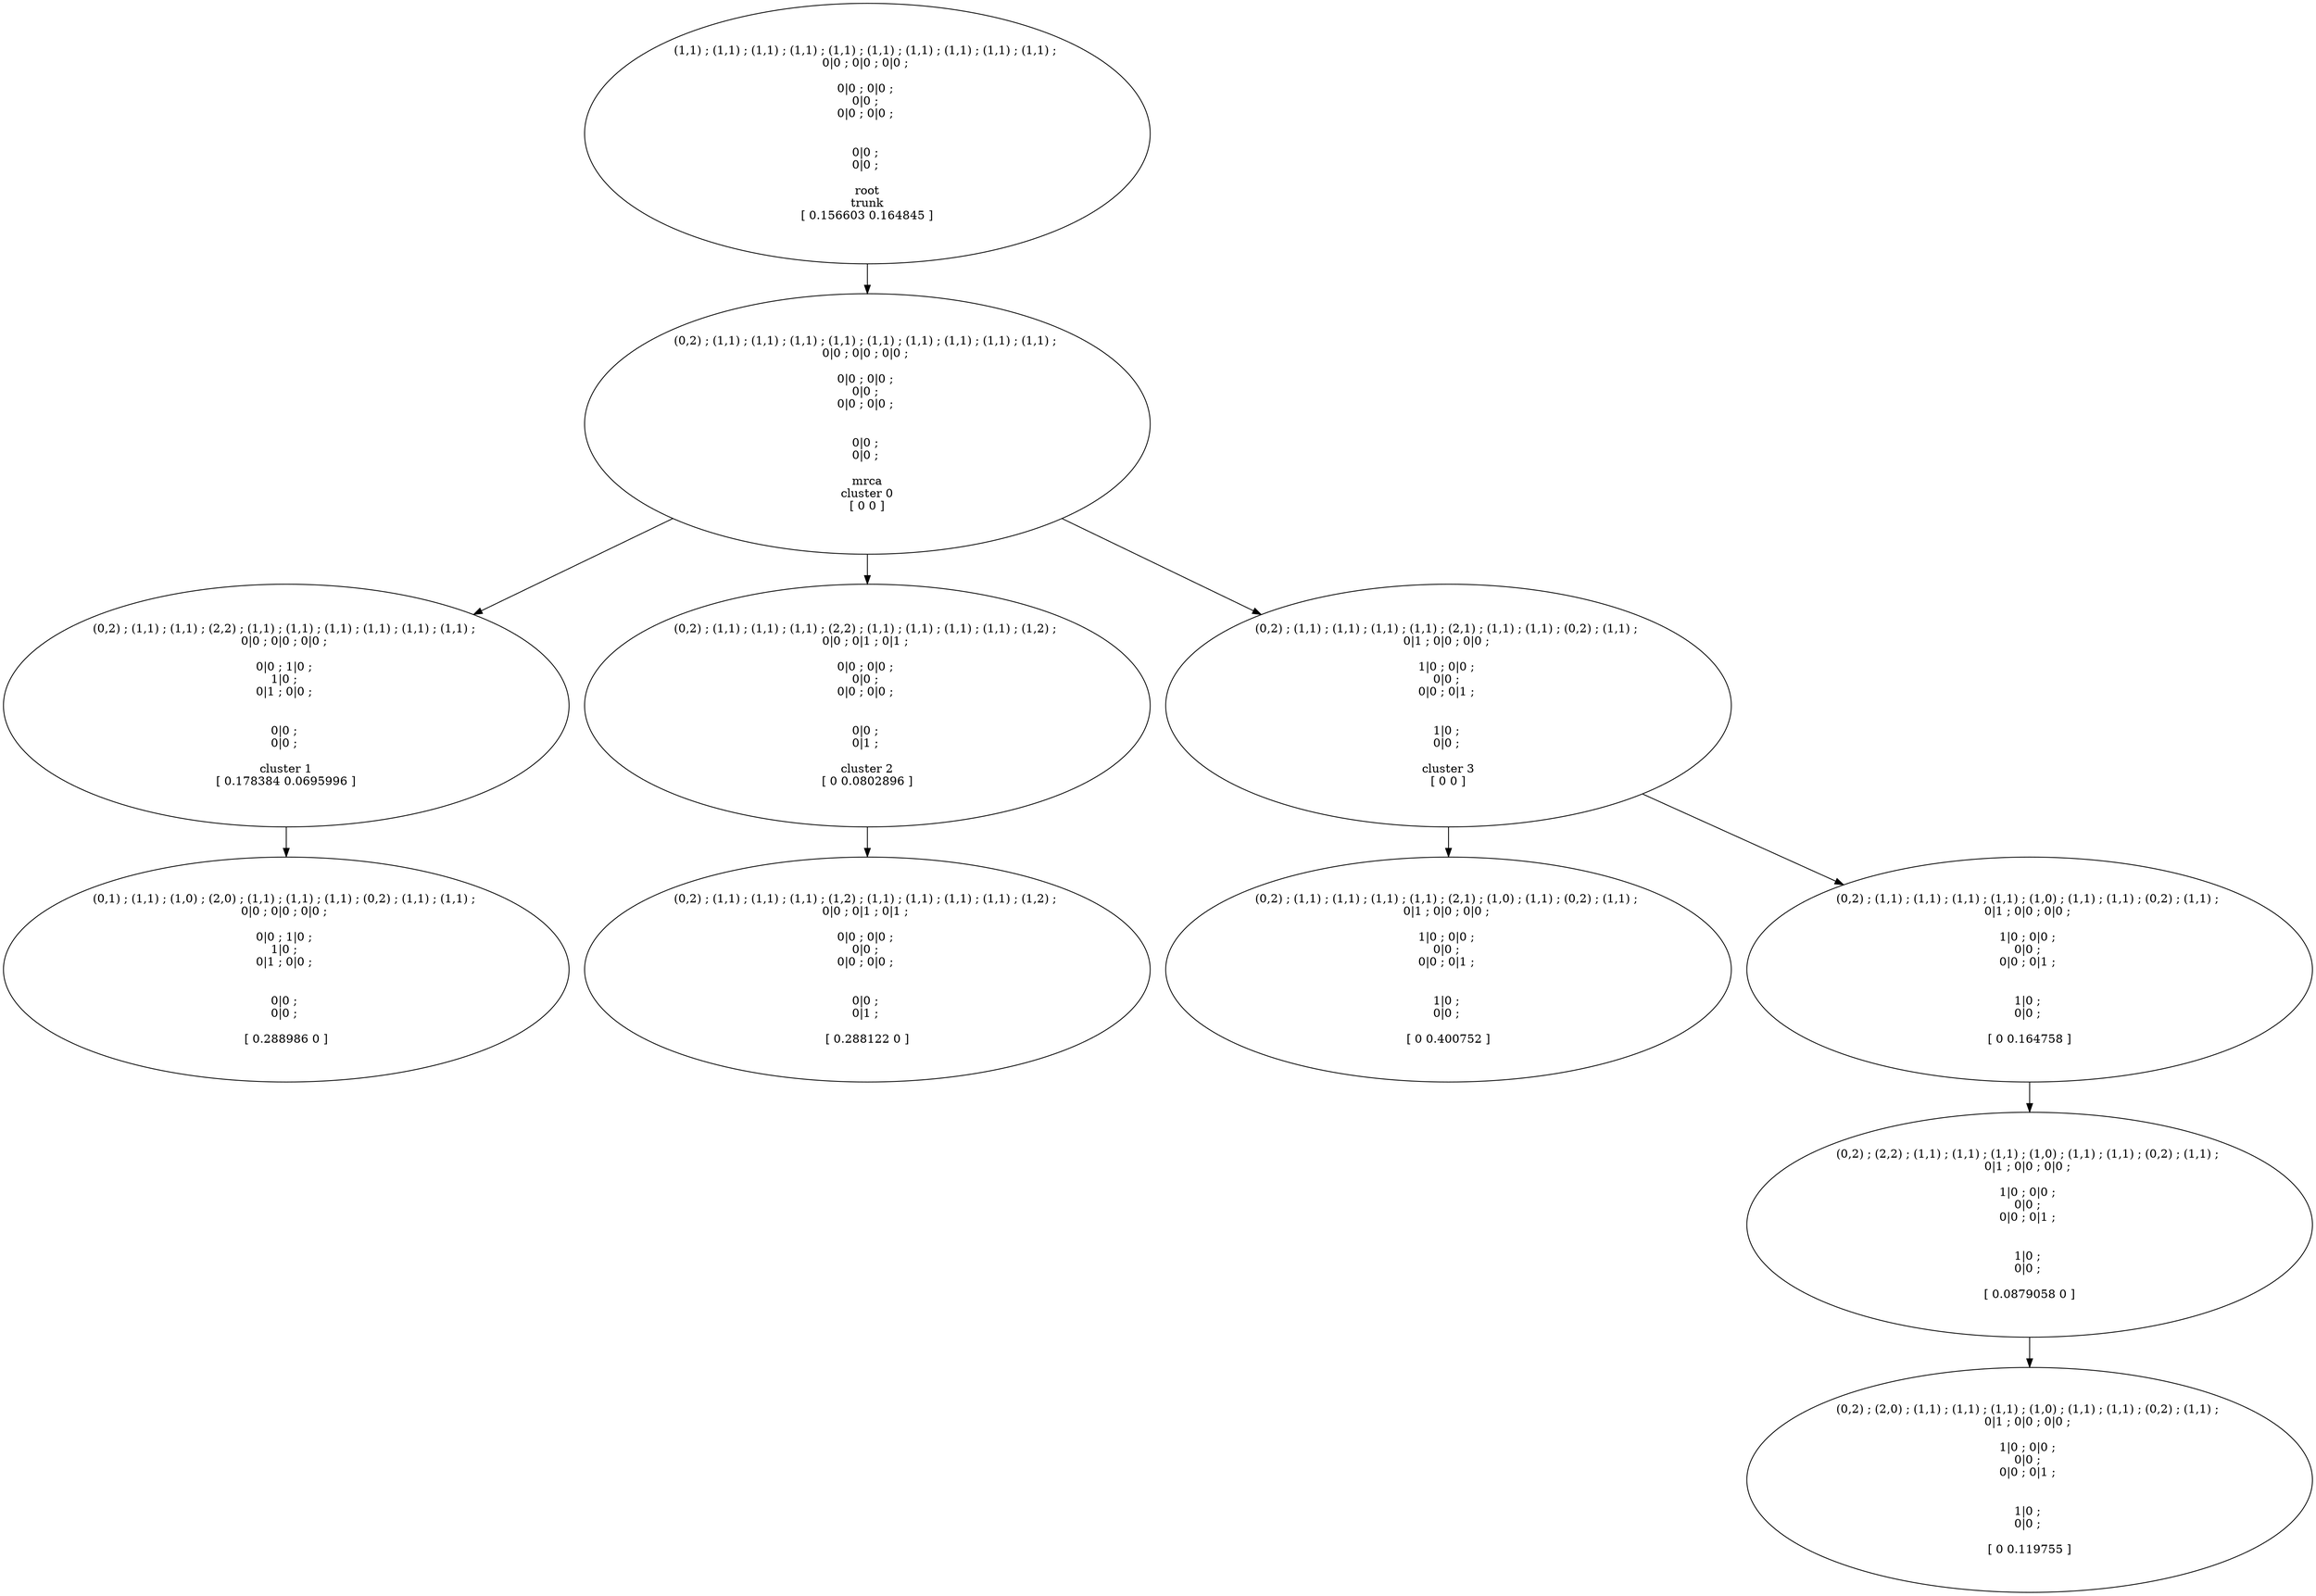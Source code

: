 digraph T {
	19 [label="(1,1) ; (1,1) ; (1,1) ; (1,1) ; (1,1) ; (1,1) ; (1,1) ; (1,1) ; (1,1) ; (1,1) ; \n0|0 ; 0|0 ; 0|0 ; \n\n0|0 ; 0|0 ; \n0|0 ; \n0|0 ; 0|0 ; \n\n\n0|0 ; \n0|0 ; \n\nroot\ntrunk\n[ 0.156603 0.164845 ]"]
	18 [label="(0,2) ; (2,2) ; (1,1) ; (1,1) ; (1,1) ; (1,0) ; (1,1) ; (1,1) ; (0,2) ; (1,1) ; \n0|1 ; 0|0 ; 0|0 ; \n\n1|0 ; 0|0 ; \n0|0 ; \n0|0 ; 0|1 ; \n\n\n1|0 ; \n0|0 ; \n\n[ 0.0879058 0 ]"]
	17 [label="(0,2) ; (2,0) ; (1,1) ; (1,1) ; (1,1) ; (1,0) ; (1,1) ; (1,1) ; (0,2) ; (1,1) ; \n0|1 ; 0|0 ; 0|0 ; \n\n1|0 ; 0|0 ; \n0|0 ; \n0|0 ; 0|1 ; \n\n\n1|0 ; \n0|0 ; \n\n[ 0 0.119755 ]"]
	16 [label="(0,2) ; (1,1) ; (1,1) ; (2,2) ; (1,1) ; (1,1) ; (1,1) ; (1,1) ; (1,1) ; (1,1) ; \n0|0 ; 0|0 ; 0|0 ; \n\n0|0 ; 1|0 ; \n1|0 ; \n0|1 ; 0|0 ; \n\n\n0|0 ; \n0|0 ; \n\ncluster 1\n[ 0.178384 0.0695996 ]"]
	13 [label="(0,2) ; (1,1) ; (1,1) ; (1,1) ; (2,2) ; (1,1) ; (1,1) ; (1,1) ; (1,1) ; (1,2) ; \n0|0 ; 0|1 ; 0|1 ; \n\n0|0 ; 0|0 ; \n0|0 ; \n0|0 ; 0|0 ; \n\n\n0|0 ; \n0|1 ; \n\ncluster 2\n[ 0 0.0802896 ]"]
	12 [label="(0,2) ; (1,1) ; (1,1) ; (1,1) ; (1,2) ; (1,1) ; (1,1) ; (1,1) ; (1,1) ; (1,2) ; \n0|0 ; 0|1 ; 0|1 ; \n\n0|0 ; 0|0 ; \n0|0 ; \n0|0 ; 0|0 ; \n\n\n0|0 ; \n0|1 ; \n\n[ 0.288122 0 ]"]
	9 [label="(0,2) ; (1,1) ; (1,1) ; (1,1) ; (1,1) ; (2,1) ; (1,1) ; (1,1) ; (0,2) ; (1,1) ; \n0|1 ; 0|0 ; 0|0 ; \n\n1|0 ; 0|0 ; \n0|0 ; \n0|0 ; 0|1 ; \n\n\n1|0 ; \n0|0 ; \n\ncluster 3\n[ 0 0 ]"]
	8 [label="(0,2) ; (1,1) ; (1,1) ; (1,1) ; (1,1) ; (2,1) ; (1,0) ; (1,1) ; (0,2) ; (1,1) ; \n0|1 ; 0|0 ; 0|0 ; \n\n1|0 ; 0|0 ; \n0|0 ; \n0|0 ; 0|1 ; \n\n\n1|0 ; \n0|0 ; \n\n[ 0 0.400752 ]"]
	6 [label="(0,2) ; (1,1) ; (1,1) ; (1,1) ; (1,1) ; (1,1) ; (1,1) ; (1,1) ; (1,1) ; (1,1) ; \n0|0 ; 0|0 ; 0|0 ; \n\n0|0 ; 0|0 ; \n0|0 ; \n0|0 ; 0|0 ; \n\n\n0|0 ; \n0|0 ; \n\nmrca\ncluster 0\n[ 0 0 ]"]
	2 [label="(0,2) ; (1,1) ; (1,1) ; (1,1) ; (1,1) ; (1,0) ; (1,1) ; (1,1) ; (0,2) ; (1,1) ; \n0|1 ; 0|0 ; 0|0 ; \n\n1|0 ; 0|0 ; \n0|0 ; \n0|0 ; 0|1 ; \n\n\n1|0 ; \n0|0 ; \n\n[ 0 0.164758 ]"]
	0 [label="(0,1) ; (1,1) ; (1,0) ; (2,0) ; (1,1) ; (1,1) ; (1,1) ; (0,2) ; (1,1) ; (1,1) ; \n0|0 ; 0|0 ; 0|0 ; \n\n0|0 ; 1|0 ; \n1|0 ; \n0|1 ; 0|0 ; \n\n\n0|0 ; \n0|0 ; \n\n[ 0.288986 0 ]"]
19 -> 6
18 -> 17
16 -> 0
13 -> 12
9 -> 8
9 -> 2
6 -> 13
6 -> 9
6 -> 16
2 -> 18
}
